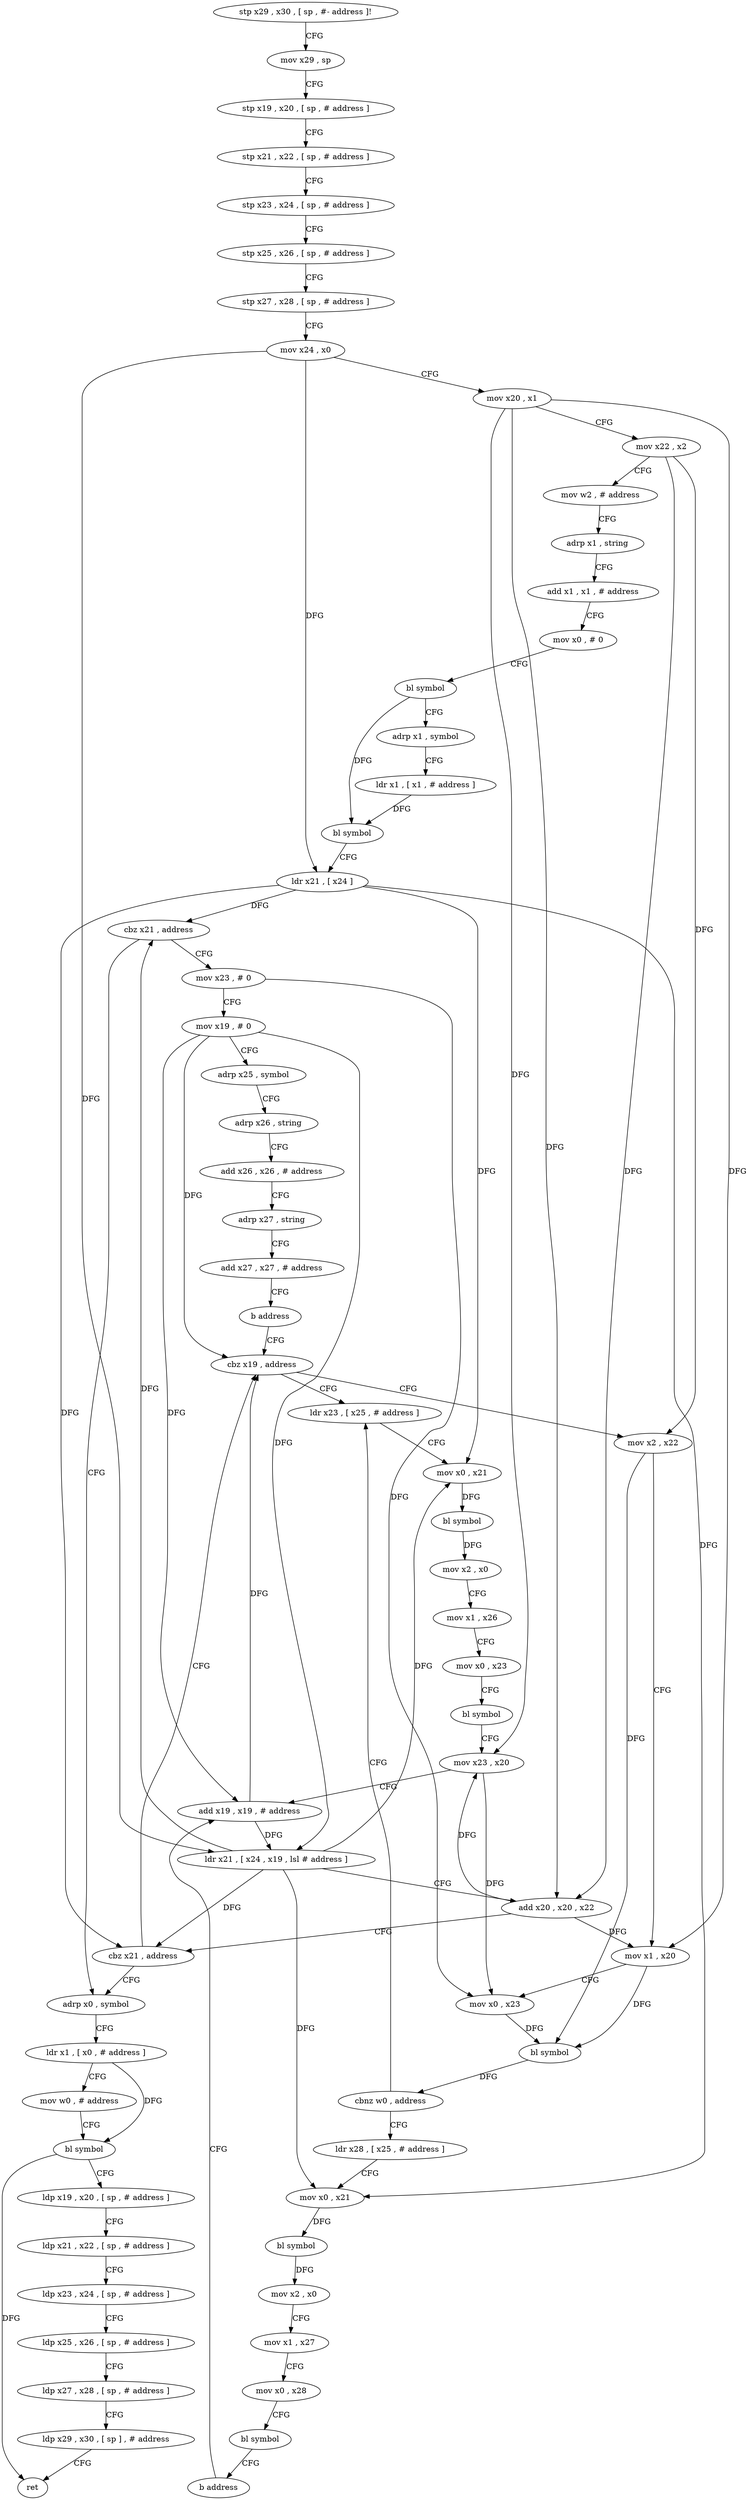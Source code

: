 digraph "func" {
"4393312" [label = "stp x29 , x30 , [ sp , #- address ]!" ]
"4393316" [label = "mov x29 , sp" ]
"4393320" [label = "stp x19 , x20 , [ sp , # address ]" ]
"4393324" [label = "stp x21 , x22 , [ sp , # address ]" ]
"4393328" [label = "stp x23 , x24 , [ sp , # address ]" ]
"4393332" [label = "stp x25 , x26 , [ sp , # address ]" ]
"4393336" [label = "stp x27 , x28 , [ sp , # address ]" ]
"4393340" [label = "mov x24 , x0" ]
"4393344" [label = "mov x20 , x1" ]
"4393348" [label = "mov x22 , x2" ]
"4393352" [label = "mov w2 , # address" ]
"4393356" [label = "adrp x1 , string" ]
"4393360" [label = "add x1 , x1 , # address" ]
"4393364" [label = "mov x0 , # 0" ]
"4393368" [label = "bl symbol" ]
"4393372" [label = "adrp x1 , symbol" ]
"4393376" [label = "ldr x1 , [ x1 , # address ]" ]
"4393380" [label = "bl symbol" ]
"4393384" [label = "ldr x21 , [ x24 ]" ]
"4393388" [label = "cbz x21 , address" ]
"4393528" [label = "adrp x0 , symbol" ]
"4393392" [label = "mov x23 , # 0" ]
"4393532" [label = "ldr x1 , [ x0 , # address ]" ]
"4393536" [label = "mov w0 , # address" ]
"4393540" [label = "bl symbol" ]
"4393544" [label = "ldp x19 , x20 , [ sp , # address ]" ]
"4393548" [label = "ldp x21 , x22 , [ sp , # address ]" ]
"4393552" [label = "ldp x23 , x24 , [ sp , # address ]" ]
"4393556" [label = "ldp x25 , x26 , [ sp , # address ]" ]
"4393560" [label = "ldp x27 , x28 , [ sp , # address ]" ]
"4393564" [label = "ldp x29 , x30 , [ sp ] , # address" ]
"4393568" [label = "ret" ]
"4393396" [label = "mov x19 , # 0" ]
"4393400" [label = "adrp x25 , symbol" ]
"4393404" [label = "adrp x26 , string" ]
"4393408" [label = "add x26 , x26 , # address" ]
"4393412" [label = "adrp x27 , string" ]
"4393416" [label = "add x27 , x27 , # address" ]
"4393420" [label = "b address" ]
"4393472" [label = "cbz x19 , address" ]
"4393424" [label = "ldr x23 , [ x25 , # address ]" ]
"4393476" [label = "mov x2 , x22" ]
"4393428" [label = "mov x0 , x21" ]
"4393432" [label = "bl symbol" ]
"4393436" [label = "mov x2 , x0" ]
"4393440" [label = "mov x1 , x26" ]
"4393444" [label = "mov x0 , x23" ]
"4393448" [label = "bl symbol" ]
"4393452" [label = "mov x23 , x20" ]
"4393456" [label = "add x19 , x19 , # address" ]
"4393480" [label = "mov x1 , x20" ]
"4393484" [label = "mov x0 , x23" ]
"4393488" [label = "bl symbol" ]
"4393492" [label = "cbnz w0 , address" ]
"4393496" [label = "ldr x28 , [ x25 , # address ]" ]
"4393500" [label = "mov x0 , x21" ]
"4393504" [label = "bl symbol" ]
"4393508" [label = "mov x2 , x0" ]
"4393512" [label = "mov x1 , x27" ]
"4393516" [label = "mov x0 , x28" ]
"4393520" [label = "bl symbol" ]
"4393524" [label = "b address" ]
"4393460" [label = "ldr x21 , [ x24 , x19 , lsl # address ]" ]
"4393464" [label = "add x20 , x20 , x22" ]
"4393468" [label = "cbz x21 , address" ]
"4393312" -> "4393316" [ label = "CFG" ]
"4393316" -> "4393320" [ label = "CFG" ]
"4393320" -> "4393324" [ label = "CFG" ]
"4393324" -> "4393328" [ label = "CFG" ]
"4393328" -> "4393332" [ label = "CFG" ]
"4393332" -> "4393336" [ label = "CFG" ]
"4393336" -> "4393340" [ label = "CFG" ]
"4393340" -> "4393344" [ label = "CFG" ]
"4393340" -> "4393384" [ label = "DFG" ]
"4393340" -> "4393460" [ label = "DFG" ]
"4393344" -> "4393348" [ label = "CFG" ]
"4393344" -> "4393452" [ label = "DFG" ]
"4393344" -> "4393480" [ label = "DFG" ]
"4393344" -> "4393464" [ label = "DFG" ]
"4393348" -> "4393352" [ label = "CFG" ]
"4393348" -> "4393476" [ label = "DFG" ]
"4393348" -> "4393464" [ label = "DFG" ]
"4393352" -> "4393356" [ label = "CFG" ]
"4393356" -> "4393360" [ label = "CFG" ]
"4393360" -> "4393364" [ label = "CFG" ]
"4393364" -> "4393368" [ label = "CFG" ]
"4393368" -> "4393372" [ label = "CFG" ]
"4393368" -> "4393380" [ label = "DFG" ]
"4393372" -> "4393376" [ label = "CFG" ]
"4393376" -> "4393380" [ label = "DFG" ]
"4393380" -> "4393384" [ label = "CFG" ]
"4393384" -> "4393388" [ label = "DFG" ]
"4393384" -> "4393428" [ label = "DFG" ]
"4393384" -> "4393468" [ label = "DFG" ]
"4393384" -> "4393500" [ label = "DFG" ]
"4393388" -> "4393528" [ label = "CFG" ]
"4393388" -> "4393392" [ label = "CFG" ]
"4393528" -> "4393532" [ label = "CFG" ]
"4393392" -> "4393396" [ label = "CFG" ]
"4393392" -> "4393484" [ label = "DFG" ]
"4393532" -> "4393536" [ label = "CFG" ]
"4393532" -> "4393540" [ label = "DFG" ]
"4393536" -> "4393540" [ label = "CFG" ]
"4393540" -> "4393544" [ label = "CFG" ]
"4393540" -> "4393568" [ label = "DFG" ]
"4393544" -> "4393548" [ label = "CFG" ]
"4393548" -> "4393552" [ label = "CFG" ]
"4393552" -> "4393556" [ label = "CFG" ]
"4393556" -> "4393560" [ label = "CFG" ]
"4393560" -> "4393564" [ label = "CFG" ]
"4393564" -> "4393568" [ label = "CFG" ]
"4393396" -> "4393400" [ label = "CFG" ]
"4393396" -> "4393472" [ label = "DFG" ]
"4393396" -> "4393456" [ label = "DFG" ]
"4393396" -> "4393460" [ label = "DFG" ]
"4393400" -> "4393404" [ label = "CFG" ]
"4393404" -> "4393408" [ label = "CFG" ]
"4393408" -> "4393412" [ label = "CFG" ]
"4393412" -> "4393416" [ label = "CFG" ]
"4393416" -> "4393420" [ label = "CFG" ]
"4393420" -> "4393472" [ label = "CFG" ]
"4393472" -> "4393424" [ label = "CFG" ]
"4393472" -> "4393476" [ label = "CFG" ]
"4393424" -> "4393428" [ label = "CFG" ]
"4393476" -> "4393480" [ label = "CFG" ]
"4393476" -> "4393488" [ label = "DFG" ]
"4393428" -> "4393432" [ label = "DFG" ]
"4393432" -> "4393436" [ label = "DFG" ]
"4393436" -> "4393440" [ label = "CFG" ]
"4393440" -> "4393444" [ label = "CFG" ]
"4393444" -> "4393448" [ label = "CFG" ]
"4393448" -> "4393452" [ label = "CFG" ]
"4393452" -> "4393456" [ label = "CFG" ]
"4393452" -> "4393484" [ label = "DFG" ]
"4393456" -> "4393460" [ label = "DFG" ]
"4393456" -> "4393472" [ label = "DFG" ]
"4393480" -> "4393484" [ label = "CFG" ]
"4393480" -> "4393488" [ label = "DFG" ]
"4393484" -> "4393488" [ label = "DFG" ]
"4393488" -> "4393492" [ label = "DFG" ]
"4393492" -> "4393424" [ label = "CFG" ]
"4393492" -> "4393496" [ label = "CFG" ]
"4393496" -> "4393500" [ label = "CFG" ]
"4393500" -> "4393504" [ label = "DFG" ]
"4393504" -> "4393508" [ label = "DFG" ]
"4393508" -> "4393512" [ label = "CFG" ]
"4393512" -> "4393516" [ label = "CFG" ]
"4393516" -> "4393520" [ label = "CFG" ]
"4393520" -> "4393524" [ label = "CFG" ]
"4393524" -> "4393456" [ label = "CFG" ]
"4393460" -> "4393464" [ label = "CFG" ]
"4393460" -> "4393388" [ label = "DFG" ]
"4393460" -> "4393428" [ label = "DFG" ]
"4393460" -> "4393468" [ label = "DFG" ]
"4393460" -> "4393500" [ label = "DFG" ]
"4393464" -> "4393468" [ label = "CFG" ]
"4393464" -> "4393452" [ label = "DFG" ]
"4393464" -> "4393480" [ label = "DFG" ]
"4393468" -> "4393528" [ label = "CFG" ]
"4393468" -> "4393472" [ label = "CFG" ]
}
